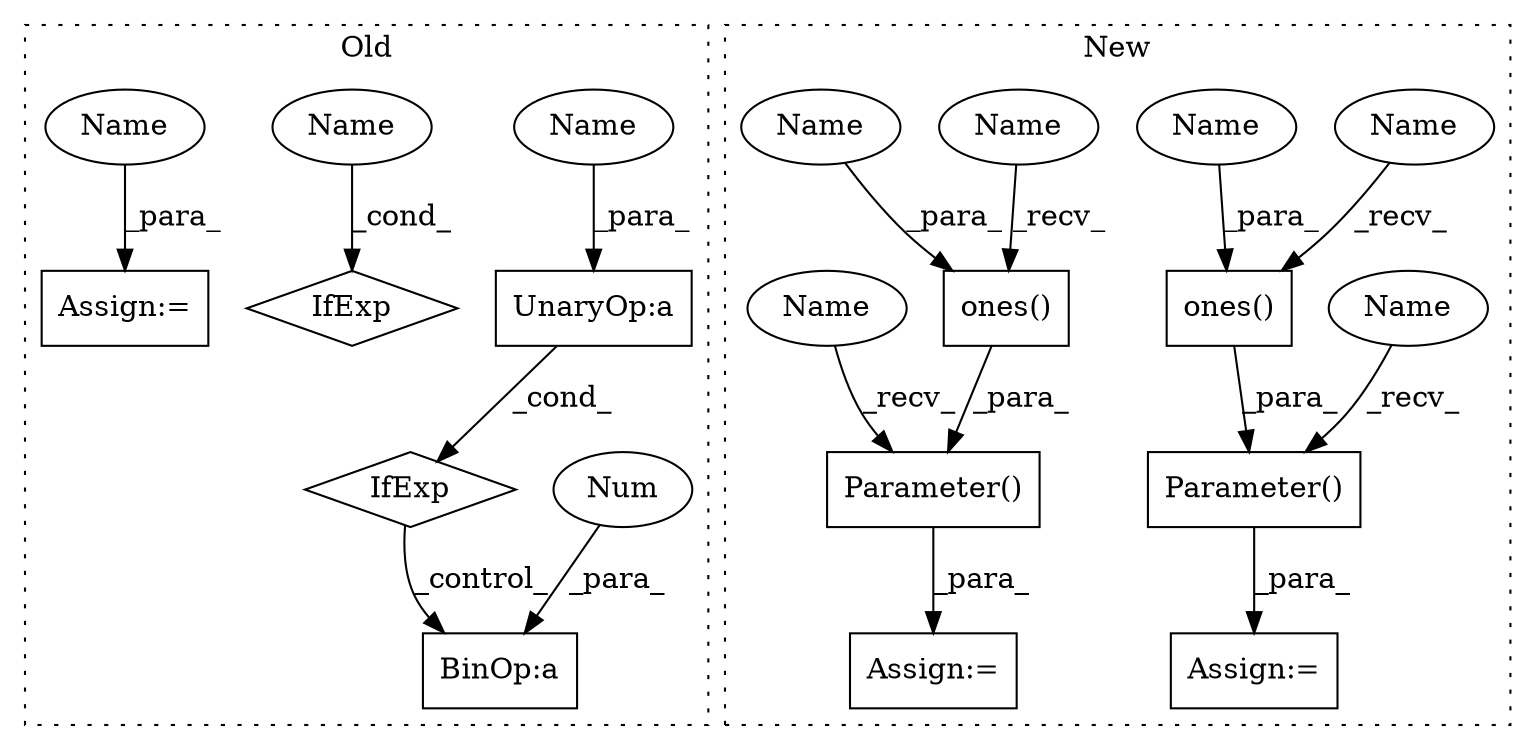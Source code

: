 digraph G {
subgraph cluster0 {
1 [label="IfExp" a="51" s="15324,15347" l="4,6" shape="diamond"];
4 [label="BinOp:a" a="82" s="15316" l="5" shape="box"];
5 [label="UnaryOp:a" a="61" s="15328" l="19" shape="box"];
8 [label="Assign:=" a="68" s="15384" l="3" shape="box"];
9 [label="IfExp" a="51" s="15437,15456" l="4,6" shape="diamond"];
10 [label="Num" a="76" s="15321" l="3" shape="ellipse"];
19 [label="Name" a="87" s="15332" l="15" shape="ellipse"];
20 [label="Name" a="87" s="15441" l="15" shape="ellipse"];
21 [label="Name" a="87" s="15387" l="15" shape="ellipse"];
label = "Old";
style="dotted";
}
subgraph cluster1 {
2 [label="ones()" a="75" s="15541,15560" l="11,1" shape="box"];
3 [label="Parameter()" a="75" s="15528,15561" l="13,1" shape="box"];
6 [label="ones()" a="75" s="15483,15502" l="11,1" shape="box"];
7 [label="Parameter()" a="75" s="15470,15503" l="13,1" shape="box"];
11 [label="Assign:=" a="68" s="15525" l="3" shape="box"];
12 [label="Assign:=" a="68" s="15467" l="3" shape="box"];
13 [label="Name" a="87" s="15528" l="2" shape="ellipse"];
14 [label="Name" a="87" s="15470" l="2" shape="ellipse"];
15 [label="Name" a="87" s="15483" l="5" shape="ellipse"];
16 [label="Name" a="87" s="15541" l="5" shape="ellipse"];
17 [label="Name" a="87" s="15552" l="8" shape="ellipse"];
18 [label="Name" a="87" s="15494" l="8" shape="ellipse"];
label = "New";
style="dotted";
}
1 -> 4 [label="_control_"];
2 -> 3 [label="_para_"];
3 -> 11 [label="_para_"];
5 -> 1 [label="_cond_"];
6 -> 7 [label="_para_"];
7 -> 12 [label="_para_"];
10 -> 4 [label="_para_"];
13 -> 3 [label="_recv_"];
14 -> 7 [label="_recv_"];
15 -> 6 [label="_recv_"];
16 -> 2 [label="_recv_"];
17 -> 2 [label="_para_"];
18 -> 6 [label="_para_"];
19 -> 5 [label="_para_"];
20 -> 9 [label="_cond_"];
21 -> 8 [label="_para_"];
}